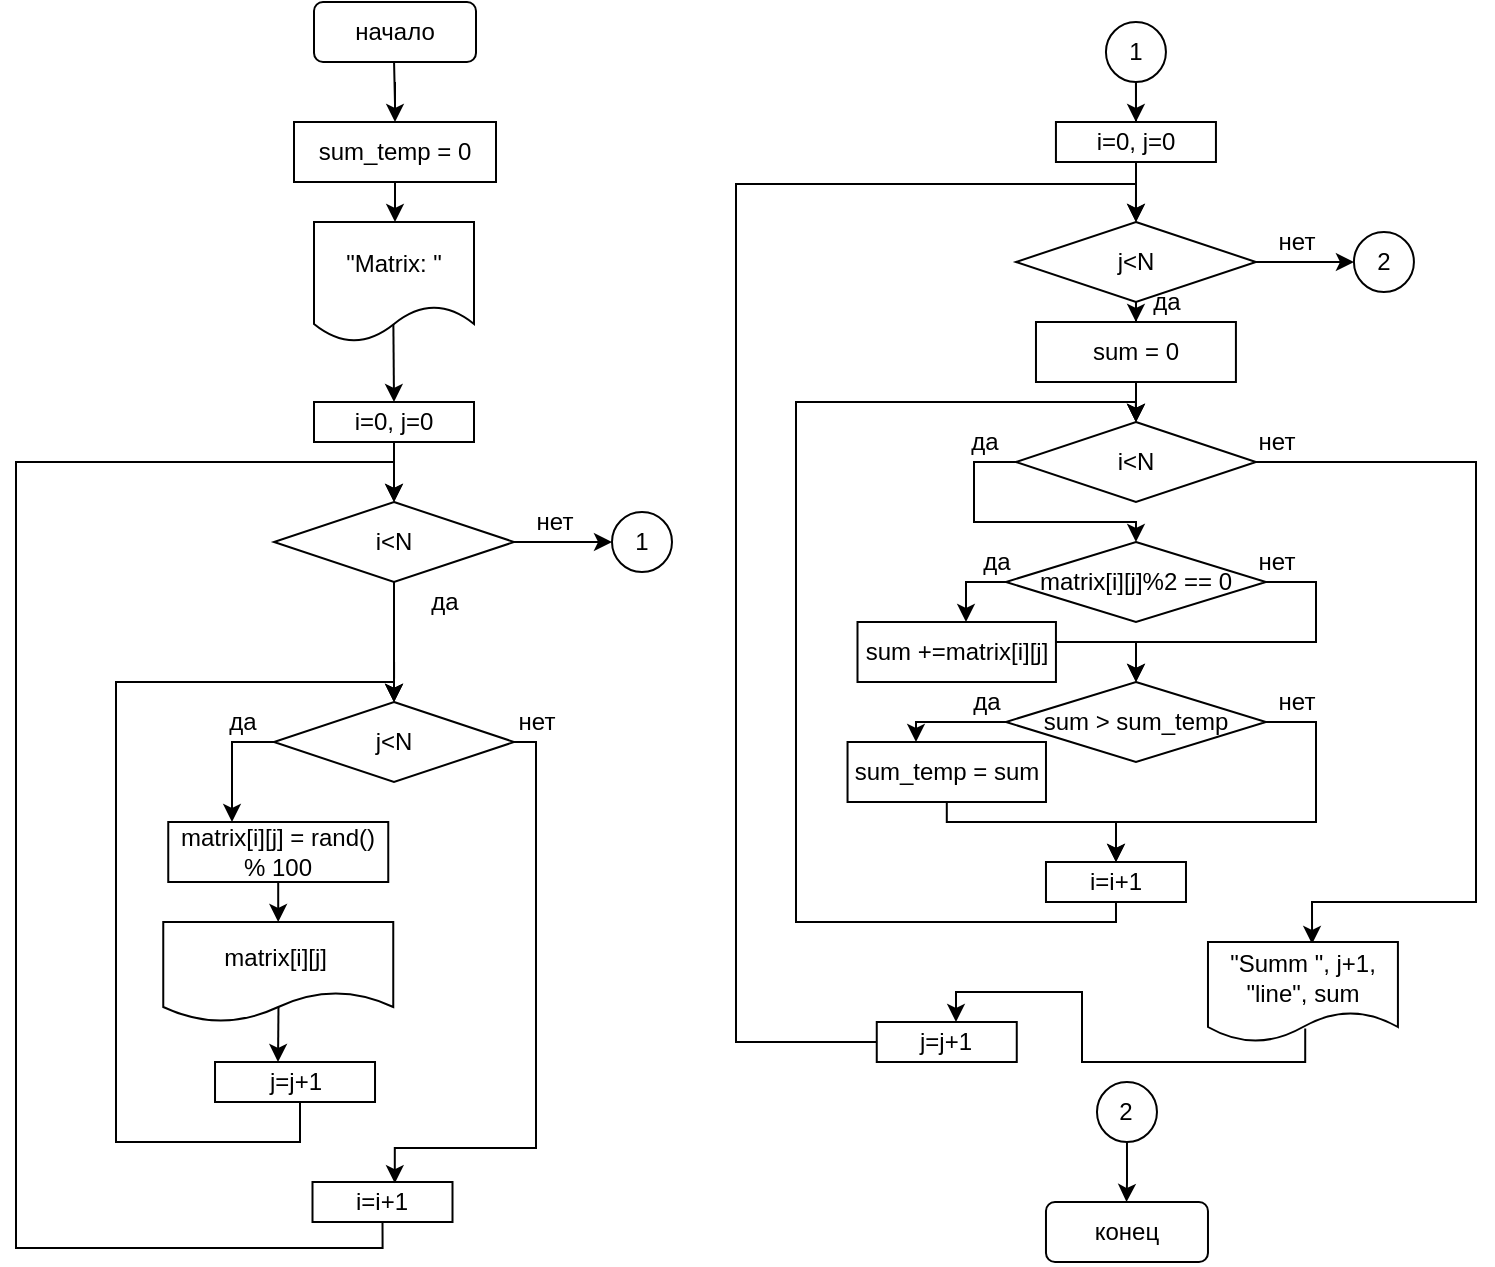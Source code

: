 <mxfile version="15.9.5" type="github">
  <diagram id="aShKJb1EcJVqntHxSxEi" name="Page-1">
    <mxGraphModel dx="-249" dy="681" grid="1" gridSize="10" guides="1" tooltips="1" connect="1" arrows="1" fold="1" page="1" pageScale="1" pageWidth="827" pageHeight="1169" math="0" shadow="0">
      <root>
        <mxCell id="0" />
        <mxCell id="1" parent="0" />
        <mxCell id="8L_f6q-vc3C_Bcib5PFj-7" value="" style="edgeStyle=orthogonalEdgeStyle;rounded=0;orthogonalLoop=1;jettySize=auto;html=1;" parent="1" source="8L_f6q-vc3C_Bcib5PFj-8" target="8L_f6q-vc3C_Bcib5PFj-11" edge="1">
          <mxGeometry relative="1" as="geometry" />
        </mxCell>
        <mxCell id="8L_f6q-vc3C_Bcib5PFj-8" value="i=0, j=0" style="whiteSpace=wrap;html=1;rounded=0;" parent="1" vertex="1">
          <mxGeometry x="999" y="230" width="80" height="20" as="geometry" />
        </mxCell>
        <mxCell id="qnYledQh9NX3tpmkD9LS-4" value="" style="edgeStyle=orthogonalEdgeStyle;rounded=0;orthogonalLoop=1;jettySize=auto;html=1;" parent="1" source="8L_f6q-vc3C_Bcib5PFj-11" edge="1">
          <mxGeometry relative="1" as="geometry">
            <mxPoint x="1039" y="380" as="targetPoint" />
          </mxGeometry>
        </mxCell>
        <mxCell id="8L_f6q-vc3C_Bcib5PFj-11" value="i&amp;lt;N" style="rhombus;whiteSpace=wrap;html=1;rounded=0;" parent="1" vertex="1">
          <mxGeometry x="979" y="280" width="120" height="40" as="geometry" />
        </mxCell>
        <mxCell id="8L_f6q-vc3C_Bcib5PFj-13" value="" style="edgeStyle=orthogonalEdgeStyle;rounded=0;orthogonalLoop=1;jettySize=auto;html=1;entryX=0.5;entryY=0;entryDx=0;entryDy=0;startArrow=none;exitX=0.5;exitY=1;exitDx=0;exitDy=0;" parent="1" source="8L_f6q-vc3C_Bcib5PFj-18" target="8L_f6q-vc3C_Bcib5PFj-11" edge="1">
          <mxGeometry relative="1" as="geometry">
            <mxPoint x="1059" y="260" as="targetPoint" />
            <Array as="points">
              <mxPoint x="1033" y="653" />
              <mxPoint x="850" y="653" />
              <mxPoint x="850" y="260" />
              <mxPoint x="1039" y="260" />
            </Array>
            <mxPoint x="1034" y="490" as="sourcePoint" />
          </mxGeometry>
        </mxCell>
        <mxCell id="8L_f6q-vc3C_Bcib5PFj-16" value="нет" style="text;html=1;align=center;verticalAlign=middle;resizable=0;points=[];autosize=1;strokeColor=none;fillColor=none;" parent="1" vertex="1">
          <mxGeometry x="1089.5" y="380" width="40" height="20" as="geometry" />
        </mxCell>
        <mxCell id="8L_f6q-vc3C_Bcib5PFj-18" value="i=i+1" style="rounded=0;whiteSpace=wrap;html=1;" parent="1" vertex="1">
          <mxGeometry x="998.25" y="620" width="70" height="20" as="geometry" />
        </mxCell>
        <mxCell id="8L_f6q-vc3C_Bcib5PFj-27" value="" style="edgeStyle=orthogonalEdgeStyle;rounded=0;orthogonalLoop=1;jettySize=auto;html=1;" parent="1" target="8L_f6q-vc3C_Bcib5PFj-28" edge="1">
          <mxGeometry relative="1" as="geometry">
            <mxPoint x="1039.029" y="60" as="sourcePoint" />
          </mxGeometry>
        </mxCell>
        <mxCell id="ysKvt91dj6pceFcTKJD--3" value="" style="edgeStyle=orthogonalEdgeStyle;rounded=0;orthogonalLoop=1;jettySize=auto;html=1;exitX=0.496;exitY=0.839;exitDx=0;exitDy=0;exitPerimeter=0;" edge="1" parent="1" source="8L_f6q-vc3C_Bcib5PFj-26">
          <mxGeometry relative="1" as="geometry">
            <mxPoint x="1039" y="230" as="targetPoint" />
          </mxGeometry>
        </mxCell>
        <mxCell id="8L_f6q-vc3C_Bcib5PFj-26" value="&quot;Matrix: &quot;" style="shape=document;whiteSpace=wrap;html=1;boundedLbl=1;" parent="1" vertex="1">
          <mxGeometry x="999" y="140" width="80" height="60" as="geometry" />
        </mxCell>
        <mxCell id="ysKvt91dj6pceFcTKJD--2" value="" style="edgeStyle=orthogonalEdgeStyle;rounded=0;orthogonalLoop=1;jettySize=auto;html=1;" edge="1" parent="1" source="8L_f6q-vc3C_Bcib5PFj-28" target="8L_f6q-vc3C_Bcib5PFj-26">
          <mxGeometry relative="1" as="geometry" />
        </mxCell>
        <mxCell id="8L_f6q-vc3C_Bcib5PFj-28" value="sum_temp = 0" style="whiteSpace=wrap;html=1;" parent="1" vertex="1">
          <mxGeometry x="989" y="90" width="101" height="30" as="geometry" />
        </mxCell>
        <mxCell id="8L_f6q-vc3C_Bcib5PFj-31" value="начало" style="rounded=1;whiteSpace=wrap;html=1;" parent="1" vertex="1">
          <mxGeometry x="999" y="30" width="81" height="30" as="geometry" />
        </mxCell>
        <mxCell id="ysKvt91dj6pceFcTKJD--5" value="" style="edgeStyle=orthogonalEdgeStyle;rounded=0;orthogonalLoop=1;jettySize=auto;html=1;exitX=0.501;exitY=0.847;exitDx=0;exitDy=0;exitPerimeter=0;" edge="1" parent="1" source="8L_f6q-vc3C_Bcib5PFj-32">
          <mxGeometry relative="1" as="geometry">
            <mxPoint x="981" y="560" as="targetPoint" />
          </mxGeometry>
        </mxCell>
        <mxCell id="8L_f6q-vc3C_Bcib5PFj-32" value="matrix[i][j]&amp;nbsp;" style="shape=document;whiteSpace=wrap;html=1;boundedLbl=1;" parent="1" vertex="1">
          <mxGeometry x="923.63" y="490" width="115" height="50" as="geometry" />
        </mxCell>
        <mxCell id="qnYledQh9NX3tpmkD9LS-13" value="" style="edgeStyle=orthogonalEdgeStyle;rounded=0;orthogonalLoop=1;jettySize=auto;html=1;" parent="1" edge="1">
          <mxGeometry relative="1" as="geometry">
            <mxPoint x="1039" y="380" as="targetPoint" />
            <mxPoint x="992" y="580" as="sourcePoint" />
            <Array as="points">
              <mxPoint x="992" y="600" />
              <mxPoint x="900" y="600" />
              <mxPoint x="900" y="370" />
              <mxPoint x="1039" y="370" />
            </Array>
          </mxGeometry>
        </mxCell>
        <mxCell id="ysKvt91dj6pceFcTKJD--4" value="" style="edgeStyle=orthogonalEdgeStyle;rounded=0;orthogonalLoop=1;jettySize=auto;html=1;" edge="1" parent="1" source="8L_f6q-vc3C_Bcib5PFj-34">
          <mxGeometry relative="1" as="geometry">
            <mxPoint x="981" y="490" as="targetPoint" />
          </mxGeometry>
        </mxCell>
        <mxCell id="8L_f6q-vc3C_Bcib5PFj-34" value="matrix[i][j] = rand() % 100" style="whiteSpace=wrap;html=1;" parent="1" vertex="1">
          <mxGeometry x="926.13" y="440" width="110" height="30" as="geometry" />
        </mxCell>
        <mxCell id="8L_f6q-vc3C_Bcib5PFj-38" value="да" style="text;html=1;align=center;verticalAlign=middle;resizable=0;points=[];autosize=1;strokeColor=none;fillColor=none;" parent="1" vertex="1">
          <mxGeometry x="1049" y="320" width="30" height="20" as="geometry" />
        </mxCell>
        <mxCell id="qnYledQh9NX3tpmkD9LS-12" value="" style="edgeStyle=orthogonalEdgeStyle;rounded=0;orthogonalLoop=1;jettySize=auto;html=1;entryX=0.5;entryY=0;entryDx=0;entryDy=0;" parent="1" target="qnYledQh9NX3tpmkD9LS-6" edge="1">
          <mxGeometry relative="1" as="geometry">
            <mxPoint x="1039.029" y="360" as="sourcePoint" />
          </mxGeometry>
        </mxCell>
        <mxCell id="qnYledQh9NX3tpmkD9LS-7" value="" style="edgeStyle=orthogonalEdgeStyle;rounded=0;orthogonalLoop=1;jettySize=auto;html=1;" parent="1" source="qnYledQh9NX3tpmkD9LS-6" edge="1">
          <mxGeometry relative="1" as="geometry">
            <mxPoint x="958" y="440" as="targetPoint" />
            <Array as="points">
              <mxPoint x="958" y="400" />
              <mxPoint x="958" y="440" />
            </Array>
          </mxGeometry>
        </mxCell>
        <mxCell id="qnYledQh9NX3tpmkD9LS-11" value="" style="edgeStyle=orthogonalEdgeStyle;rounded=0;orthogonalLoop=1;jettySize=auto;html=1;exitX=1;exitY=0.5;exitDx=0;exitDy=0;entryX=0.588;entryY=0.03;entryDx=0;entryDy=0;entryPerimeter=0;" parent="1" source="qnYledQh9NX3tpmkD9LS-6" target="8L_f6q-vc3C_Bcib5PFj-18" edge="1">
          <mxGeometry relative="1" as="geometry">
            <mxPoint x="1039" y="616" as="targetPoint" />
            <Array as="points">
              <mxPoint x="1110" y="400" />
              <mxPoint x="1110" y="603" />
              <mxPoint x="1039" y="603" />
            </Array>
          </mxGeometry>
        </mxCell>
        <mxCell id="qnYledQh9NX3tpmkD9LS-6" value="j&amp;lt;N" style="rhombus;whiteSpace=wrap;html=1;rounded=0;" parent="1" vertex="1">
          <mxGeometry x="979" y="380" width="120" height="40" as="geometry" />
        </mxCell>
        <mxCell id="qnYledQh9NX3tpmkD9LS-9" value="да" style="text;html=1;align=center;verticalAlign=middle;resizable=0;points=[];autosize=1;strokeColor=none;fillColor=none;" parent="1" vertex="1">
          <mxGeometry x="948.38" y="380" width="30" height="20" as="geometry" />
        </mxCell>
        <mxCell id="qnYledQh9NX3tpmkD9LS-15" value="" style="edgeStyle=orthogonalEdgeStyle;rounded=0;orthogonalLoop=1;jettySize=auto;html=1;exitX=1;exitY=0.5;exitDx=0;exitDy=0;" parent="1" source="8L_f6q-vc3C_Bcib5PFj-11" edge="1">
          <mxGeometry relative="1" as="geometry">
            <mxPoint x="1148" y="300" as="targetPoint" />
          </mxGeometry>
        </mxCell>
        <mxCell id="qnYledQh9NX3tpmkD9LS-10" value="нет" style="text;html=1;align=center;verticalAlign=middle;resizable=0;points=[];autosize=1;strokeColor=none;fillColor=none;" parent="1" vertex="1">
          <mxGeometry x="1099" y="280" width="40" height="20" as="geometry" />
        </mxCell>
        <mxCell id="qnYledQh9NX3tpmkD9LS-17" value="1" style="ellipse;whiteSpace=wrap;html=1;aspect=fixed;" parent="1" vertex="1">
          <mxGeometry x="1148" y="285" width="30" height="30" as="geometry" />
        </mxCell>
        <mxCell id="qnYledQh9NX3tpmkD9LS-32" value="j=j+1" style="whiteSpace=wrap;html=1;" parent="1" vertex="1">
          <mxGeometry x="949.51" y="560" width="80" height="20" as="geometry" />
        </mxCell>
        <mxCell id="IL574nIS1ITczs5gziKt-34" value="" style="edgeStyle=orthogonalEdgeStyle;rounded=0;orthogonalLoop=1;jettySize=auto;html=1;entryX=0.5;entryY=0;entryDx=0;entryDy=0;" parent="1" source="IL574nIS1ITczs5gziKt-33" edge="1">
          <mxGeometry relative="1" as="geometry">
            <mxPoint x="1003.51" y="863" as="targetPoint" />
            <Array as="points">
              <mxPoint x="1003.51" y="1100" />
              <mxPoint x="871.51" y="1100" />
              <mxPoint x="871.51" y="840" />
              <mxPoint x="1003.51" y="840" />
            </Array>
          </mxGeometry>
        </mxCell>
        <mxCell id="ysKvt91dj6pceFcTKJD--34" value="" style="edgeStyle=orthogonalEdgeStyle;rounded=0;orthogonalLoop=1;jettySize=auto;html=1;entryX=0.5;entryY=0;entryDx=0;entryDy=0;" edge="1" parent="1" source="ysKvt91dj6pceFcTKJD--1" target="ysKvt91dj6pceFcTKJD--8">
          <mxGeometry relative="1" as="geometry">
            <mxPoint x="1410" y="100" as="targetPoint" />
          </mxGeometry>
        </mxCell>
        <mxCell id="ysKvt91dj6pceFcTKJD--1" value="1" style="ellipse;whiteSpace=wrap;html=1;aspect=fixed;" vertex="1" parent="1">
          <mxGeometry x="1394.97" y="40" width="30" height="30" as="geometry" />
        </mxCell>
        <mxCell id="ysKvt91dj6pceFcTKJD--7" value="" style="edgeStyle=orthogonalEdgeStyle;rounded=0;orthogonalLoop=1;jettySize=auto;html=1;" edge="1" parent="1" source="ysKvt91dj6pceFcTKJD--8" target="ysKvt91dj6pceFcTKJD--10">
          <mxGeometry relative="1" as="geometry" />
        </mxCell>
        <mxCell id="ysKvt91dj6pceFcTKJD--8" value="i=0, j=0" style="whiteSpace=wrap;html=1;rounded=0;" vertex="1" parent="1">
          <mxGeometry x="1369.97" y="90" width="80" height="20" as="geometry" />
        </mxCell>
        <mxCell id="ysKvt91dj6pceFcTKJD--9" value="" style="edgeStyle=orthogonalEdgeStyle;rounded=0;orthogonalLoop=1;jettySize=auto;html=1;" edge="1" parent="1">
          <mxGeometry relative="1" as="geometry">
            <mxPoint x="1409.97" y="240" as="targetPoint" />
            <mxPoint x="1410" y="220" as="sourcePoint" />
          </mxGeometry>
        </mxCell>
        <mxCell id="ysKvt91dj6pceFcTKJD--31" value="" style="edgeStyle=orthogonalEdgeStyle;rounded=0;orthogonalLoop=1;jettySize=auto;html=1;entryX=0.5;entryY=0;entryDx=0;entryDy=0;" edge="1" parent="1" source="ysKvt91dj6pceFcTKJD--10" target="ysKvt91dj6pceFcTKJD--30">
          <mxGeometry relative="1" as="geometry" />
        </mxCell>
        <mxCell id="ysKvt91dj6pceFcTKJD--10" value="j&amp;lt;N" style="rhombus;whiteSpace=wrap;html=1;rounded=0;" vertex="1" parent="1">
          <mxGeometry x="1349.97" y="140" width="120" height="40" as="geometry" />
        </mxCell>
        <mxCell id="ysKvt91dj6pceFcTKJD--11" value="" style="edgeStyle=orthogonalEdgeStyle;rounded=0;orthogonalLoop=1;jettySize=auto;html=1;entryX=0.5;entryY=0;entryDx=0;entryDy=0;startArrow=none;" edge="1" parent="1" target="ysKvt91dj6pceFcTKJD--10">
          <mxGeometry relative="1" as="geometry">
            <mxPoint x="1429.97" y="120" as="targetPoint" />
            <Array as="points">
              <mxPoint x="1210" y="550" />
              <mxPoint x="1210" y="121" />
              <mxPoint x="1410" y="121" />
            </Array>
            <mxPoint x="1280" y="550" as="sourcePoint" />
          </mxGeometry>
        </mxCell>
        <mxCell id="ysKvt91dj6pceFcTKJD--12" value="нет" style="text;html=1;align=center;verticalAlign=middle;resizable=0;points=[];autosize=1;strokeColor=none;fillColor=none;" vertex="1" parent="1">
          <mxGeometry x="1460.47" y="240" width="40" height="20" as="geometry" />
        </mxCell>
        <mxCell id="ysKvt91dj6pceFcTKJD--13" value="j=j+1" style="rounded=0;whiteSpace=wrap;html=1;" vertex="1" parent="1">
          <mxGeometry x="1280.38" y="540" width="70" height="20" as="geometry" />
        </mxCell>
        <mxCell id="ysKvt91dj6pceFcTKJD--16" value="" style="edgeStyle=orthogonalEdgeStyle;rounded=0;orthogonalLoop=1;jettySize=auto;html=1;exitX=0.5;exitY=1;exitDx=0;exitDy=0;" edge="1" parent="1" source="ysKvt91dj6pceFcTKJD--33">
          <mxGeometry relative="1" as="geometry">
            <mxPoint x="1409.97" y="240" as="targetPoint" />
            <mxPoint x="1400" y="450" as="sourcePoint" />
            <Array as="points">
              <mxPoint x="1400" y="490" />
              <mxPoint x="1240" y="490" />
              <mxPoint x="1240" y="230" />
              <mxPoint x="1410" y="230" />
            </Array>
          </mxGeometry>
        </mxCell>
        <mxCell id="ysKvt91dj6pceFcTKJD--19" value="да" style="text;html=1;align=center;verticalAlign=middle;resizable=0;points=[];autosize=1;strokeColor=none;fillColor=none;" vertex="1" parent="1">
          <mxGeometry x="1409.6" y="170" width="30" height="20" as="geometry" />
        </mxCell>
        <mxCell id="ysKvt91dj6pceFcTKJD--20" value="" style="edgeStyle=orthogonalEdgeStyle;rounded=0;orthogonalLoop=1;jettySize=auto;html=1;entryX=0.5;entryY=0;entryDx=0;entryDy=0;" edge="1" parent="1" target="ysKvt91dj6pceFcTKJD--23">
          <mxGeometry relative="1" as="geometry">
            <mxPoint x="1409.999" y="220" as="sourcePoint" />
          </mxGeometry>
        </mxCell>
        <mxCell id="ysKvt91dj6pceFcTKJD--21" value="" style="edgeStyle=orthogonalEdgeStyle;rounded=0;orthogonalLoop=1;jettySize=auto;html=1;entryX=0.5;entryY=0;entryDx=0;entryDy=0;" edge="1" parent="1" source="ysKvt91dj6pceFcTKJD--23" target="ysKvt91dj6pceFcTKJD--39">
          <mxGeometry relative="1" as="geometry">
            <mxPoint x="1328.97" y="300" as="targetPoint" />
            <Array as="points">
              <mxPoint x="1329" y="260" />
              <mxPoint x="1329" y="290" />
              <mxPoint x="1410" y="290" />
            </Array>
          </mxGeometry>
        </mxCell>
        <mxCell id="ysKvt91dj6pceFcTKJD--22" value="" style="edgeStyle=orthogonalEdgeStyle;rounded=0;orthogonalLoop=1;jettySize=auto;html=1;exitX=1;exitY=0.5;exitDx=0;exitDy=0;entryX=0.548;entryY=0.02;entryDx=0;entryDy=0;entryPerimeter=0;" edge="1" parent="1" source="ysKvt91dj6pceFcTKJD--23" target="ysKvt91dj6pceFcTKJD--60">
          <mxGeometry relative="1" as="geometry">
            <mxPoint x="1540" y="540" as="targetPoint" />
            <Array as="points">
              <mxPoint x="1580" y="260" />
              <mxPoint x="1580" y="480" />
              <mxPoint x="1498" y="480" />
            </Array>
          </mxGeometry>
        </mxCell>
        <mxCell id="ysKvt91dj6pceFcTKJD--23" value="i&amp;lt;N" style="rhombus;whiteSpace=wrap;html=1;rounded=0;" vertex="1" parent="1">
          <mxGeometry x="1349.97" y="240" width="120" height="40" as="geometry" />
        </mxCell>
        <mxCell id="ysKvt91dj6pceFcTKJD--24" value="да" style="text;html=1;align=center;verticalAlign=middle;resizable=0;points=[];autosize=1;strokeColor=none;fillColor=none;" vertex="1" parent="1">
          <mxGeometry x="1319.35" y="240" width="30" height="20" as="geometry" />
        </mxCell>
        <mxCell id="ysKvt91dj6pceFcTKJD--25" value="" style="edgeStyle=orthogonalEdgeStyle;rounded=0;orthogonalLoop=1;jettySize=auto;html=1;exitX=1;exitY=0.5;exitDx=0;exitDy=0;" edge="1" parent="1" source="ysKvt91dj6pceFcTKJD--10">
          <mxGeometry relative="1" as="geometry">
            <mxPoint x="1518.97" y="160" as="targetPoint" />
          </mxGeometry>
        </mxCell>
        <mxCell id="ysKvt91dj6pceFcTKJD--26" value="нет" style="text;html=1;align=center;verticalAlign=middle;resizable=0;points=[];autosize=1;strokeColor=none;fillColor=none;" vertex="1" parent="1">
          <mxGeometry x="1469.97" y="140" width="40" height="20" as="geometry" />
        </mxCell>
        <mxCell id="ysKvt91dj6pceFcTKJD--27" value="2" style="ellipse;whiteSpace=wrap;html=1;aspect=fixed;" vertex="1" parent="1">
          <mxGeometry x="1518.97" y="145" width="30" height="30" as="geometry" />
        </mxCell>
        <mxCell id="ysKvt91dj6pceFcTKJD--30" value="sum = 0" style="rounded=0;whiteSpace=wrap;html=1;" vertex="1" parent="1">
          <mxGeometry x="1359.99" y="190" width="99.97" height="30" as="geometry" />
        </mxCell>
        <mxCell id="ysKvt91dj6pceFcTKJD--33" value="i=i+1" style="rounded=0;whiteSpace=wrap;html=1;" vertex="1" parent="1">
          <mxGeometry x="1364.99" y="460" width="70" height="20" as="geometry" />
        </mxCell>
        <mxCell id="ysKvt91dj6pceFcTKJD--36" value="" style="edgeStyle=orthogonalEdgeStyle;rounded=0;orthogonalLoop=1;jettySize=auto;html=1;" edge="1" parent="1" source="ysKvt91dj6pceFcTKJD--35">
          <mxGeometry relative="1" as="geometry">
            <mxPoint x="1405.27" y="630" as="targetPoint" />
          </mxGeometry>
        </mxCell>
        <mxCell id="ysKvt91dj6pceFcTKJD--35" value="2" style="ellipse;whiteSpace=wrap;html=1;aspect=fixed;" vertex="1" parent="1">
          <mxGeometry x="1390.49" y="570" width="30" height="30" as="geometry" />
        </mxCell>
        <mxCell id="ysKvt91dj6pceFcTKJD--37" value="конец" style="rounded=1;whiteSpace=wrap;html=1;" vertex="1" parent="1">
          <mxGeometry x="1364.99" y="630" width="81" height="30" as="geometry" />
        </mxCell>
        <mxCell id="ysKvt91dj6pceFcTKJD--43" value="" style="edgeStyle=orthogonalEdgeStyle;rounded=0;orthogonalLoop=1;jettySize=auto;html=1;exitX=0;exitY=0.5;exitDx=0;exitDy=0;" edge="1" parent="1" source="ysKvt91dj6pceFcTKJD--39">
          <mxGeometry relative="1" as="geometry">
            <mxPoint x="1325" y="340" as="targetPoint" />
            <Array as="points" />
          </mxGeometry>
        </mxCell>
        <mxCell id="ysKvt91dj6pceFcTKJD--50" value="" style="edgeStyle=orthogonalEdgeStyle;rounded=0;orthogonalLoop=1;jettySize=auto;html=1;exitX=1;exitY=0.5;exitDx=0;exitDy=0;" edge="1" parent="1" source="ysKvt91dj6pceFcTKJD--39">
          <mxGeometry relative="1" as="geometry">
            <mxPoint x="1410" y="370" as="targetPoint" />
            <Array as="points">
              <mxPoint x="1500" y="320" />
              <mxPoint x="1500" y="350" />
              <mxPoint x="1410" y="350" />
            </Array>
          </mxGeometry>
        </mxCell>
        <mxCell id="ysKvt91dj6pceFcTKJD--39" value="matrix[i][j]%2 == 0" style="rhombus;whiteSpace=wrap;html=1;rounded=0;" vertex="1" parent="1">
          <mxGeometry x="1344.99" y="300" width="129.97" height="40" as="geometry" />
        </mxCell>
        <mxCell id="ysKvt91dj6pceFcTKJD--49" value="" style="edgeStyle=orthogonalEdgeStyle;rounded=0;orthogonalLoop=1;jettySize=auto;html=1;" edge="1" parent="1" source="ysKvt91dj6pceFcTKJD--41">
          <mxGeometry relative="1" as="geometry">
            <mxPoint x="1410" y="370" as="targetPoint" />
            <Array as="points">
              <mxPoint x="1410" y="350" />
            </Array>
          </mxGeometry>
        </mxCell>
        <mxCell id="ysKvt91dj6pceFcTKJD--41" value="sum +=matrix[i][j]" style="whiteSpace=wrap;html=1;rounded=0;" vertex="1" parent="1">
          <mxGeometry x="1270.75" y="340" width="99.22" height="30" as="geometry" />
        </mxCell>
        <mxCell id="ysKvt91dj6pceFcTKJD--45" value="да" style="text;html=1;align=center;verticalAlign=middle;resizable=0;points=[];autosize=1;strokeColor=none;fillColor=none;" vertex="1" parent="1">
          <mxGeometry x="1324.61" y="300" width="30" height="20" as="geometry" />
        </mxCell>
        <mxCell id="ysKvt91dj6pceFcTKJD--46" value="нет" style="text;html=1;align=center;verticalAlign=middle;resizable=0;points=[];autosize=1;strokeColor=none;fillColor=none;" vertex="1" parent="1">
          <mxGeometry x="1460.47" y="300" width="40" height="20" as="geometry" />
        </mxCell>
        <mxCell id="ysKvt91dj6pceFcTKJD--47" value="нет" style="text;html=1;align=center;verticalAlign=middle;resizable=0;points=[];autosize=1;strokeColor=none;fillColor=none;" vertex="1" parent="1">
          <mxGeometry x="1469.97" y="370" width="40" height="20" as="geometry" />
        </mxCell>
        <mxCell id="ysKvt91dj6pceFcTKJD--48" value="да" style="text;html=1;align=center;verticalAlign=middle;resizable=0;points=[];autosize=1;strokeColor=none;fillColor=none;" vertex="1" parent="1">
          <mxGeometry x="1319.97" y="370" width="30" height="20" as="geometry" />
        </mxCell>
        <mxCell id="ysKvt91dj6pceFcTKJD--52" value="" style="edgeStyle=orthogonalEdgeStyle;rounded=0;orthogonalLoop=1;jettySize=auto;html=1;" edge="1" parent="1" source="ysKvt91dj6pceFcTKJD--51">
          <mxGeometry relative="1" as="geometry">
            <mxPoint x="1300" y="400" as="targetPoint" />
            <Array as="points">
              <mxPoint x="1300" y="390" />
              <mxPoint x="1300" y="400" />
            </Array>
          </mxGeometry>
        </mxCell>
        <mxCell id="ysKvt91dj6pceFcTKJD--56" value="" style="edgeStyle=orthogonalEdgeStyle;rounded=0;orthogonalLoop=1;jettySize=auto;html=1;" edge="1" parent="1" source="ysKvt91dj6pceFcTKJD--51">
          <mxGeometry relative="1" as="geometry">
            <mxPoint x="1400" y="460" as="targetPoint" />
            <Array as="points">
              <mxPoint x="1500" y="390" />
              <mxPoint x="1500" y="440" />
              <mxPoint x="1400" y="440" />
            </Array>
          </mxGeometry>
        </mxCell>
        <mxCell id="ysKvt91dj6pceFcTKJD--51" value="sum &amp;gt; sum_temp" style="rhombus;whiteSpace=wrap;html=1;rounded=0;" vertex="1" parent="1">
          <mxGeometry x="1344.99" y="370" width="129.97" height="40" as="geometry" />
        </mxCell>
        <mxCell id="ysKvt91dj6pceFcTKJD--54" value="" style="edgeStyle=orthogonalEdgeStyle;rounded=0;orthogonalLoop=1;jettySize=auto;html=1;entryX=0.5;entryY=0;entryDx=0;entryDy=0;" edge="1" parent="1" source="ysKvt91dj6pceFcTKJD--53" target="ysKvt91dj6pceFcTKJD--33">
          <mxGeometry relative="1" as="geometry">
            <mxPoint x="1315.38" y="510" as="targetPoint" />
            <Array as="points">
              <mxPoint x="1315" y="440" />
              <mxPoint x="1400" y="440" />
            </Array>
          </mxGeometry>
        </mxCell>
        <mxCell id="ysKvt91dj6pceFcTKJD--53" value="sum_temp = sum" style="whiteSpace=wrap;html=1;rounded=0;" vertex="1" parent="1">
          <mxGeometry x="1265.77" y="400" width="99.22" height="30" as="geometry" />
        </mxCell>
        <mxCell id="ysKvt91dj6pceFcTKJD--61" value="" style="edgeStyle=orthogonalEdgeStyle;rounded=0;orthogonalLoop=1;jettySize=auto;html=1;exitX=0.512;exitY=0.866;exitDx=0;exitDy=0;exitPerimeter=0;" edge="1" parent="1" source="ysKvt91dj6pceFcTKJD--60">
          <mxGeometry relative="1" as="geometry">
            <mxPoint x="1320" y="540" as="targetPoint" />
            <mxPoint x="1493" y="550" as="sourcePoint" />
            <Array as="points">
              <mxPoint x="1495" y="560" />
              <mxPoint x="1383" y="560" />
              <mxPoint x="1383" y="525" />
              <mxPoint x="1320" y="525" />
            </Array>
          </mxGeometry>
        </mxCell>
        <mxCell id="ysKvt91dj6pceFcTKJD--60" value="&quot;Summ &quot;, j+1, &quot;line&quot;, sum" style="shape=document;whiteSpace=wrap;html=1;boundedLbl=1;" vertex="1" parent="1">
          <mxGeometry x="1445.99" y="500" width="94.97" height="50" as="geometry" />
        </mxCell>
      </root>
    </mxGraphModel>
  </diagram>
</mxfile>
